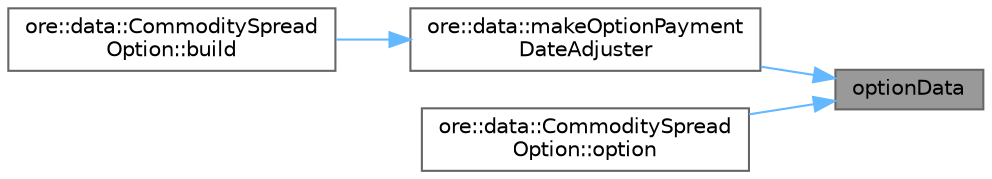 digraph "optionData"
{
 // INTERACTIVE_SVG=YES
 // LATEX_PDF_SIZE
  bgcolor="transparent";
  edge [fontname=Helvetica,fontsize=10,labelfontname=Helvetica,labelfontsize=10];
  node [fontname=Helvetica,fontsize=10,shape=box,height=0.2,width=0.4];
  rankdir="RL";
  Node1 [label="optionData",height=0.2,width=0.4,color="gray40", fillcolor="grey60", style="filled", fontcolor="black",tooltip=" "];
  Node1 -> Node2 [dir="back",color="steelblue1",style="solid"];
  Node2 [label="ore::data::makeOptionPayment\lDateAdjuster",height=0.2,width=0.4,color="grey40", fillcolor="white", style="filled",URL="$namespaceore_1_1data.html#ae1190c15052186c1109288124f8e87e4",tooltip=" "];
  Node2 -> Node3 [dir="back",color="steelblue1",style="solid"];
  Node3 [label="ore::data::CommoditySpread\lOption::build",height=0.2,width=0.4,color="grey40", fillcolor="white", style="filled",URL="$classore_1_1data_1_1_commodity_spread_option.html#a7158c90da58d23d6c8d55040bb585107",tooltip="Implement the build method."];
  Node1 -> Node4 [dir="back",color="steelblue1",style="solid"];
  Node4 [label="ore::data::CommoditySpread\lOption::option",height=0.2,width=0.4,color="grey40", fillcolor="white", style="filled",URL="$classore_1_1data_1_1_commodity_spread_option.html#a3ddb1d33311d0754a7818a0cc6400be3",tooltip=" "];
}
